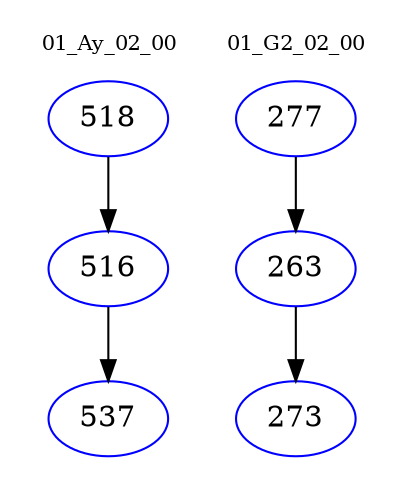 digraph{
subgraph cluster_0 {
color = white
label = "01_Ay_02_00";
fontsize=10;
T0_518 [label="518", color="blue"]
T0_518 -> T0_516 [color="black"]
T0_516 [label="516", color="blue"]
T0_516 -> T0_537 [color="black"]
T0_537 [label="537", color="blue"]
}
subgraph cluster_1 {
color = white
label = "01_G2_02_00";
fontsize=10;
T1_277 [label="277", color="blue"]
T1_277 -> T1_263 [color="black"]
T1_263 [label="263", color="blue"]
T1_263 -> T1_273 [color="black"]
T1_273 [label="273", color="blue"]
}
}
